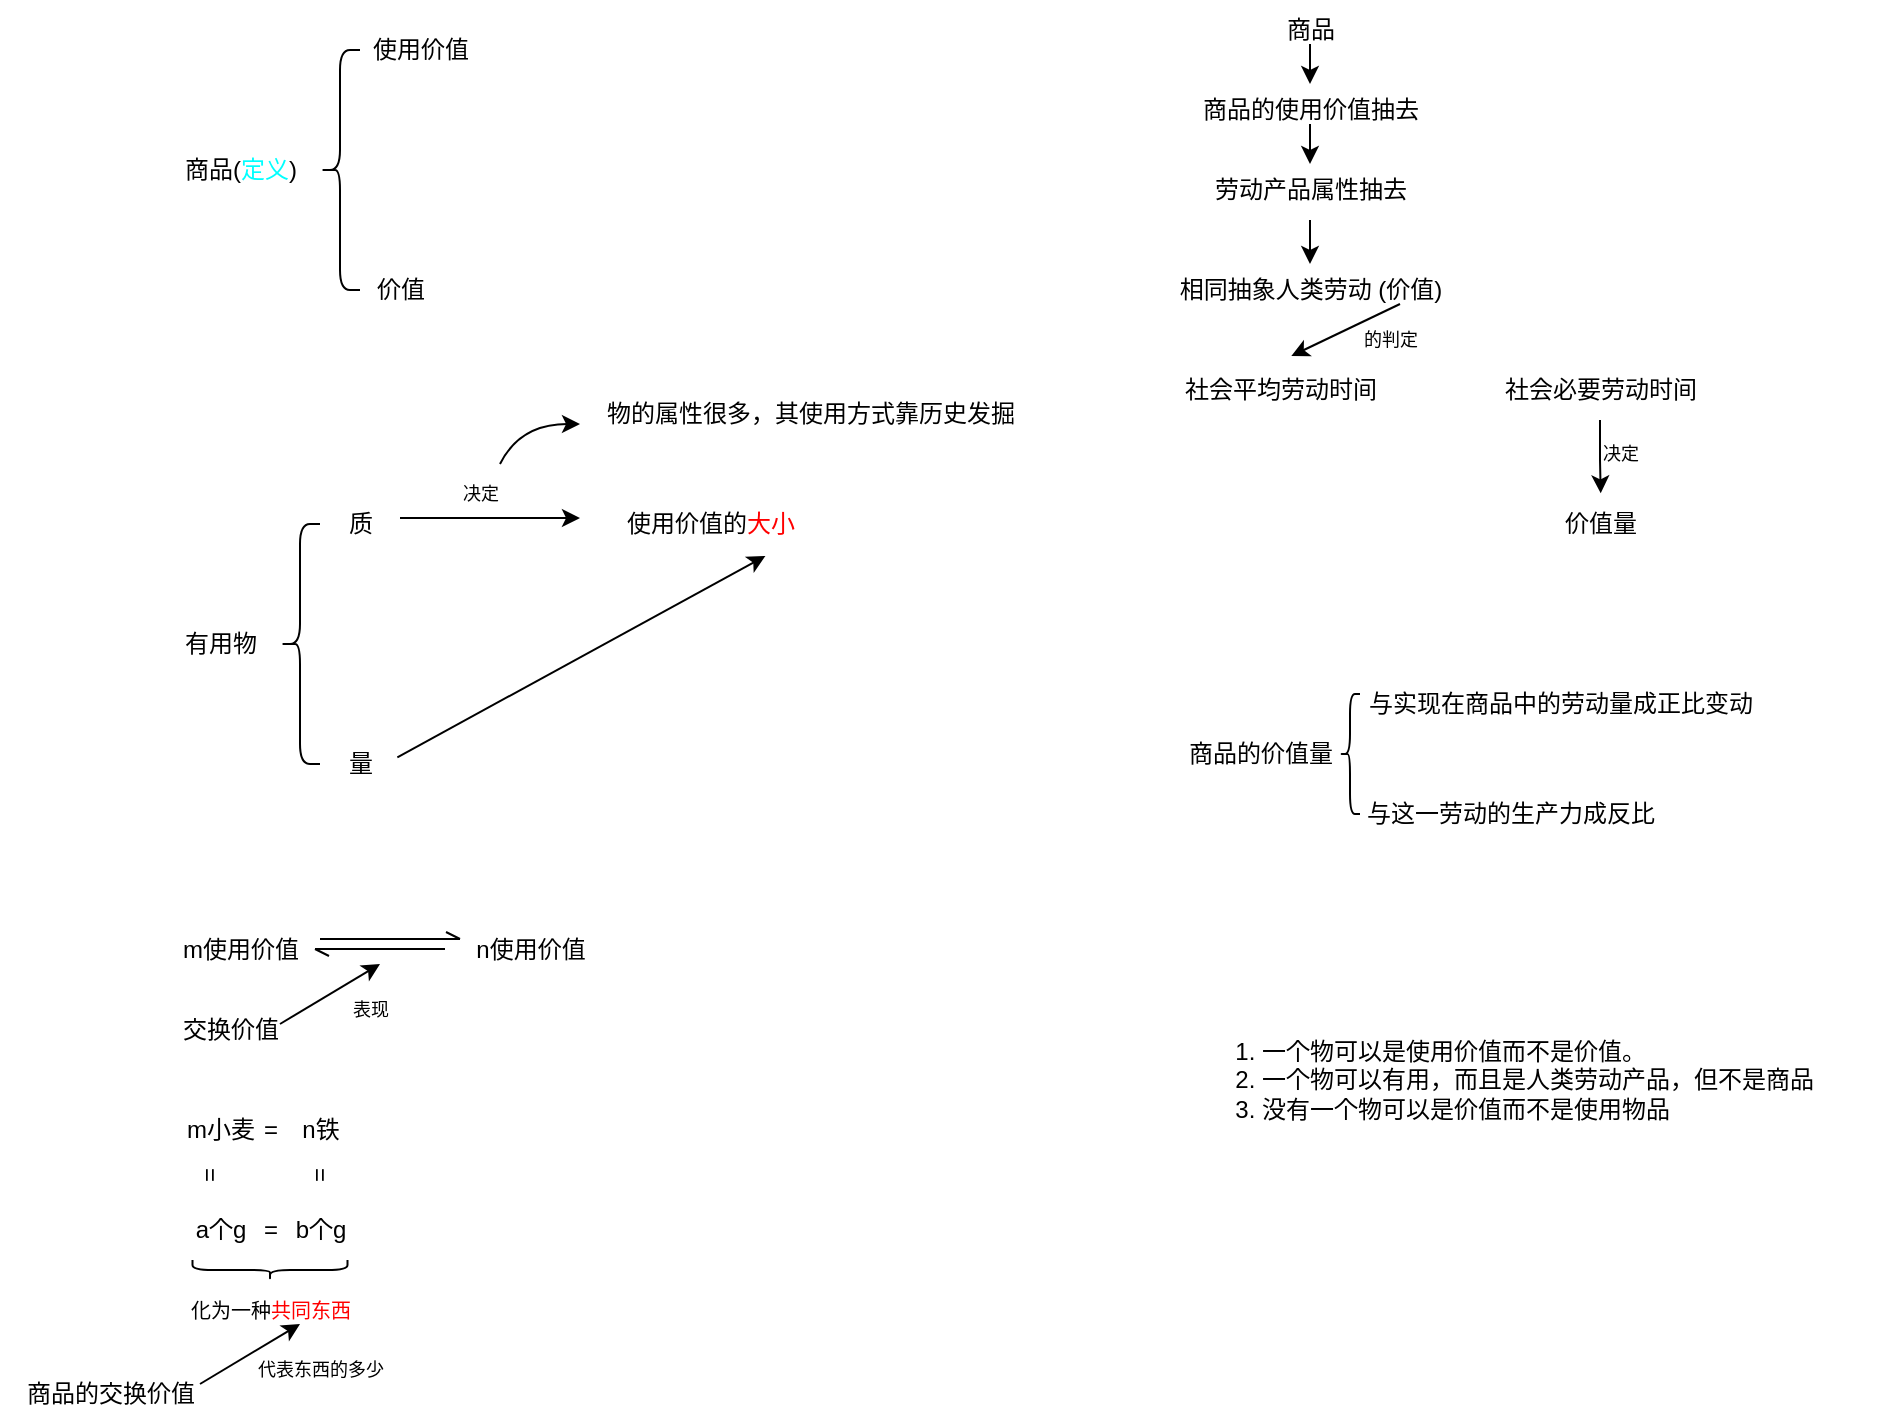 <mxfile version="28.1.2">
  <diagram name="第 1 页" id="5zXjG8tVK6sSPYv410bt">
    <mxGraphModel dx="2893" dy="1137" grid="1" gridSize="10" guides="1" tooltips="1" connect="1" arrows="1" fold="1" page="1" pageScale="1" pageWidth="827" pageHeight="1169" math="0" shadow="0">
      <root>
        <mxCell id="0" />
        <mxCell id="1" parent="0" />
        <UserObject label="商品(&lt;font style=&quot;color: rgb(0, 255, 255);&quot;&gt;定义&lt;/font&gt;)" tooltip="商品首先是一个外界的对象,一个靠自己的属性来满足人的某种需要的物" id="JpdCvypv59iybRY39wXH-1">
          <mxCell style="text;html=1;align=center;verticalAlign=middle;resizable=0;points=[];autosize=1;strokeColor=none;fillColor=none;" parent="1" vertex="1">
            <mxGeometry x="50" y="288" width="80" height="30" as="geometry" />
          </mxCell>
        </UserObject>
        <mxCell id="JpdCvypv59iybRY39wXH-2" value="" style="shape=curlyBracket;whiteSpace=wrap;html=1;rounded=1;labelPosition=left;verticalLabelPosition=middle;align=right;verticalAlign=middle;" parent="1" vertex="1">
          <mxGeometry x="130" y="243" width="20" height="120" as="geometry" />
        </mxCell>
        <UserObject label="使用价值" tooltip="决定于商品体的属性" id="JpdCvypv59iybRY39wXH-3">
          <mxCell style="text;html=1;align=center;verticalAlign=middle;resizable=0;points=[];autosize=1;strokeColor=none;fillColor=none;" parent="1" vertex="1">
            <mxGeometry x="145" y="228" width="70" height="30" as="geometry" />
          </mxCell>
        </UserObject>
        <mxCell id="JpdCvypv59iybRY39wXH-4" value="价值" style="text;html=1;align=center;verticalAlign=middle;resizable=0;points=[];autosize=1;strokeColor=none;fillColor=none;" parent="1" vertex="1">
          <mxGeometry x="145" y="348" width="50" height="30" as="geometry" />
        </mxCell>
        <mxCell id="ckyu920ah1OazrjmPnx2-1" value="有用物" style="text;html=1;align=center;verticalAlign=middle;resizable=0;points=[];autosize=1;strokeColor=none;fillColor=none;" parent="1" vertex="1">
          <mxGeometry x="50" y="525" width="60" height="30" as="geometry" />
        </mxCell>
        <mxCell id="ckyu920ah1OazrjmPnx2-2" value="" style="shape=curlyBracket;whiteSpace=wrap;html=1;rounded=1;labelPosition=left;verticalLabelPosition=middle;align=right;verticalAlign=middle;" parent="1" vertex="1">
          <mxGeometry x="110" y="480" width="20" height="120" as="geometry" />
        </mxCell>
        <mxCell id="ckyu920ah1OazrjmPnx2-3" value="质" style="text;html=1;align=center;verticalAlign=middle;resizable=0;points=[];autosize=1;strokeColor=none;fillColor=none;" parent="1" vertex="1">
          <mxGeometry x="130" y="465" width="40" height="30" as="geometry" />
        </mxCell>
        <mxCell id="ckyu920ah1OazrjmPnx2-4" value="量" style="text;html=1;align=center;verticalAlign=middle;resizable=0;points=[];autosize=1;strokeColor=none;fillColor=none;" parent="1" vertex="1">
          <mxGeometry x="130" y="585" width="40" height="30" as="geometry" />
        </mxCell>
        <mxCell id="ckyu920ah1OazrjmPnx2-5" value="" style="endArrow=classic;html=1;rounded=0;" parent="1" edge="1">
          <mxGeometry width="50" height="50" relative="1" as="geometry">
            <mxPoint x="170" y="477" as="sourcePoint" />
            <mxPoint x="260" y="477" as="targetPoint" />
          </mxGeometry>
        </mxCell>
        <mxCell id="ckyu920ah1OazrjmPnx2-6" value="决定" style="text;html=1;align=center;verticalAlign=middle;resizable=0;points=[];autosize=1;strokeColor=none;fillColor=none;fontSize=9;" parent="1" vertex="1">
          <mxGeometry x="190" y="455" width="40" height="20" as="geometry" />
        </mxCell>
        <mxCell id="ckyu920ah1OazrjmPnx2-7" value="使用价值的&lt;font style=&quot;color: rgb(255, 0, 0);&quot;&gt;大小&lt;/font&gt;" style="text;html=1;align=center;verticalAlign=middle;resizable=0;points=[];autosize=1;strokeColor=none;fillColor=none;" parent="1" vertex="1">
          <mxGeometry x="270" y="465" width="110" height="30" as="geometry" />
        </mxCell>
        <mxCell id="ckyu920ah1OazrjmPnx2-10" value="" style="endArrow=classic;html=1;rounded=0;jumpStyle=none;curved=1;" parent="1" edge="1">
          <mxGeometry width="50" height="50" relative="1" as="geometry">
            <mxPoint x="220" y="450" as="sourcePoint" />
            <mxPoint x="260" y="430" as="targetPoint" />
            <Array as="points">
              <mxPoint x="230" y="430" />
            </Array>
          </mxGeometry>
        </mxCell>
        <mxCell id="ckyu920ah1OazrjmPnx2-11" value="物的属性很多，其使用方式靠历史发掘" style="text;html=1;align=center;verticalAlign=middle;resizable=0;points=[];autosize=1;strokeColor=none;fillColor=none;" parent="1" vertex="1">
          <mxGeometry x="260" y="410" width="230" height="30" as="geometry" />
        </mxCell>
        <mxCell id="ckyu920ah1OazrjmPnx2-12" value="" style="endArrow=classic;html=1;rounded=0;entryX=0.752;entryY=1.033;entryDx=0;entryDy=0;entryPerimeter=0;exitX=0.967;exitY=0.389;exitDx=0;exitDy=0;exitPerimeter=0;" parent="1" source="ckyu920ah1OazrjmPnx2-4" target="ckyu920ah1OazrjmPnx2-7" edge="1">
          <mxGeometry width="50" height="50" relative="1" as="geometry">
            <mxPoint x="168" y="600" as="sourcePoint" />
            <mxPoint x="220" y="550" as="targetPoint" />
          </mxGeometry>
        </mxCell>
        <mxCell id="ckyu920ah1OazrjmPnx2-13" value="m使用价值" style="text;html=1;align=center;verticalAlign=middle;resizable=0;points=[];autosize=1;strokeColor=none;fillColor=none;" parent="1" vertex="1">
          <mxGeometry x="50" y="678" width="80" height="30" as="geometry" />
        </mxCell>
        <mxCell id="ckyu920ah1OazrjmPnx2-16" value="" style="endArrow=openAsync;html=1;rounded=0;endFill=0;" parent="1" edge="1">
          <mxGeometry width="50" height="50" relative="1" as="geometry">
            <mxPoint x="130" y="687.5" as="sourcePoint" />
            <mxPoint x="200" y="687.5" as="targetPoint" />
          </mxGeometry>
        </mxCell>
        <mxCell id="ckyu920ah1OazrjmPnx2-17" value="" style="endArrow=openAsync;html=1;rounded=0;endFill=0;" parent="1" edge="1">
          <mxGeometry width="50" height="50" relative="1" as="geometry">
            <mxPoint x="192.5" y="692.5" as="sourcePoint" />
            <mxPoint x="127.5" y="692.5" as="targetPoint" />
          </mxGeometry>
        </mxCell>
        <mxCell id="ckyu920ah1OazrjmPnx2-18" value="n使用价值" style="text;html=1;align=center;verticalAlign=middle;resizable=0;points=[];autosize=1;strokeColor=none;fillColor=none;" parent="1" vertex="1">
          <mxGeometry x="195" y="678" width="80" height="30" as="geometry" />
        </mxCell>
        <mxCell id="ckyu920ah1OazrjmPnx2-19" value="交换价值" style="text;html=1;align=center;verticalAlign=middle;resizable=0;points=[];autosize=1;strokeColor=none;fillColor=none;" parent="1" vertex="1">
          <mxGeometry x="50" y="718" width="70" height="30" as="geometry" />
        </mxCell>
        <mxCell id="ckyu920ah1OazrjmPnx2-20" value="" style="endArrow=classic;html=1;rounded=0;" parent="1" edge="1">
          <mxGeometry width="50" height="50" relative="1" as="geometry">
            <mxPoint x="110" y="730" as="sourcePoint" />
            <mxPoint x="160" y="700" as="targetPoint" />
          </mxGeometry>
        </mxCell>
        <mxCell id="ckyu920ah1OazrjmPnx2-22" value="表现" style="text;html=1;align=center;verticalAlign=middle;resizable=0;points=[];autosize=1;strokeColor=none;fillColor=none;fontSize=9;" parent="1" vertex="1">
          <mxGeometry x="135" y="713" width="40" height="20" as="geometry" />
        </mxCell>
        <mxCell id="ckyu920ah1OazrjmPnx2-23" value="m小麦" style="text;html=1;align=center;verticalAlign=middle;resizable=0;points=[];autosize=1;strokeColor=none;fillColor=none;" parent="1" vertex="1">
          <mxGeometry x="50" y="768" width="60" height="30" as="geometry" />
        </mxCell>
        <mxCell id="ckyu920ah1OazrjmPnx2-24" value="=" style="text;html=1;align=center;verticalAlign=middle;resizable=0;points=[];autosize=1;strokeColor=none;fillColor=none;" parent="1" vertex="1">
          <mxGeometry x="90" y="768" width="30" height="30" as="geometry" />
        </mxCell>
        <mxCell id="ckyu920ah1OazrjmPnx2-25" value="n铁" style="text;html=1;align=center;verticalAlign=middle;resizable=0;points=[];autosize=1;strokeColor=none;fillColor=none;" parent="1" vertex="1">
          <mxGeometry x="110" y="768" width="40" height="30" as="geometry" />
        </mxCell>
        <mxCell id="ckyu920ah1OazrjmPnx2-26" value="=" style="text;html=1;align=center;verticalAlign=middle;resizable=0;points=[];autosize=1;strokeColor=none;fillColor=none;rotation=90;" parent="1" vertex="1">
          <mxGeometry x="60" y="790" width="30" height="30" as="geometry" />
        </mxCell>
        <mxCell id="ckyu920ah1OazrjmPnx2-27" value="=" style="text;html=1;align=center;verticalAlign=middle;resizable=0;points=[];autosize=1;strokeColor=none;fillColor=none;rotation=90;" parent="1" vertex="1">
          <mxGeometry x="115" y="790" width="30" height="30" as="geometry" />
        </mxCell>
        <mxCell id="ckyu920ah1OazrjmPnx2-28" value="a个g" style="text;html=1;align=center;verticalAlign=middle;resizable=0;points=[];autosize=1;strokeColor=none;fillColor=none;" parent="1" vertex="1">
          <mxGeometry x="55" y="818" width="50" height="30" as="geometry" />
        </mxCell>
        <mxCell id="ckyu920ah1OazrjmPnx2-29" value="=" style="text;html=1;align=center;verticalAlign=middle;resizable=0;points=[];autosize=1;strokeColor=none;fillColor=none;" parent="1" vertex="1">
          <mxGeometry x="90" y="818" width="30" height="30" as="geometry" />
        </mxCell>
        <mxCell id="ckyu920ah1OazrjmPnx2-30" value="b个g" style="text;html=1;align=center;verticalAlign=middle;resizable=0;points=[];autosize=1;strokeColor=none;fillColor=none;" parent="1" vertex="1">
          <mxGeometry x="105" y="818" width="50" height="30" as="geometry" />
        </mxCell>
        <mxCell id="ckyu920ah1OazrjmPnx2-32" value="" style="shape=curlyBracket;whiteSpace=wrap;html=1;rounded=1;flipH=1;labelPosition=right;verticalLabelPosition=middle;align=left;verticalAlign=middle;direction=north;" parent="1" vertex="1">
          <mxGeometry x="66.25" y="848" width="77.5" height="10" as="geometry" />
        </mxCell>
        <mxCell id="ckyu920ah1OazrjmPnx2-33" value="化为一种&lt;font style=&quot;color: rgb(255, 0, 0);&quot;&gt;共同东西&lt;/font&gt;" style="text;html=1;align=center;verticalAlign=middle;resizable=0;points=[];autosize=1;strokeColor=none;fillColor=none;fontSize=10;" parent="1" vertex="1">
          <mxGeometry x="55" y="858" width="100" height="30" as="geometry" />
        </mxCell>
        <mxCell id="ckyu920ah1OazrjmPnx2-34" value="商品的交换价值" style="text;html=1;align=center;verticalAlign=middle;resizable=0;points=[];autosize=1;strokeColor=none;fillColor=none;" parent="1" vertex="1">
          <mxGeometry x="-30" y="900" width="110" height="30" as="geometry" />
        </mxCell>
        <mxCell id="ckyu920ah1OazrjmPnx2-35" value="" style="endArrow=classic;html=1;rounded=0;" parent="1" edge="1">
          <mxGeometry width="50" height="50" relative="1" as="geometry">
            <mxPoint x="70" y="910" as="sourcePoint" />
            <mxPoint x="120" y="880" as="targetPoint" />
          </mxGeometry>
        </mxCell>
        <mxCell id="ckyu920ah1OazrjmPnx2-36" value="代表东西的多少" style="text;html=1;align=center;verticalAlign=middle;resizable=0;points=[];autosize=1;strokeColor=none;fillColor=none;fontSize=9;" parent="1" vertex="1">
          <mxGeometry x="85" y="893" width="90" height="20" as="geometry" />
        </mxCell>
        <mxCell id="ckyu920ah1OazrjmPnx2-37" value="商品" style="text;html=1;align=center;verticalAlign=middle;resizable=0;points=[];autosize=1;strokeColor=none;fillColor=none;" parent="1" vertex="1">
          <mxGeometry x="600" y="218" width="50" height="30" as="geometry" />
        </mxCell>
        <mxCell id="ckyu920ah1OazrjmPnx2-38" value="" style="endArrow=classic;html=1;rounded=0;" parent="1" edge="1">
          <mxGeometry width="50" height="50" relative="1" as="geometry">
            <mxPoint x="625" y="240" as="sourcePoint" />
            <mxPoint x="625" y="260" as="targetPoint" />
          </mxGeometry>
        </mxCell>
        <mxCell id="ckyu920ah1OazrjmPnx2-39" value="商品的使用价值抽去" style="text;html=1;align=center;verticalAlign=middle;resizable=0;points=[];autosize=1;strokeColor=none;fillColor=none;" parent="1" vertex="1">
          <mxGeometry x="560" y="258" width="130" height="30" as="geometry" />
        </mxCell>
        <mxCell id="ckyu920ah1OazrjmPnx2-41" value="" style="endArrow=classic;html=1;rounded=0;" parent="1" edge="1">
          <mxGeometry width="50" height="50" relative="1" as="geometry">
            <mxPoint x="625" y="290" as="sourcePoint" />
            <mxPoint x="625" y="290" as="targetPoint" />
          </mxGeometry>
        </mxCell>
        <mxCell id="ckyu920ah1OazrjmPnx2-42" value="" style="endArrow=classic;html=1;rounded=0;exitX=0.5;exitY=0.733;exitDx=0;exitDy=0;exitPerimeter=0;" parent="1" source="ckyu920ah1OazrjmPnx2-39" edge="1">
          <mxGeometry width="50" height="50" relative="1" as="geometry">
            <mxPoint x="625" y="290" as="sourcePoint" />
            <mxPoint x="625" y="300" as="targetPoint" />
          </mxGeometry>
        </mxCell>
        <mxCell id="ckyu920ah1OazrjmPnx2-43" value="劳动产品属性抽去" style="text;html=1;align=center;verticalAlign=middle;resizable=0;points=[];autosize=1;strokeColor=none;fillColor=none;" parent="1" vertex="1">
          <mxGeometry x="565" y="298" width="120" height="30" as="geometry" />
        </mxCell>
        <mxCell id="ckyu920ah1OazrjmPnx2-44" value="" style="endArrow=classic;html=1;rounded=0;" parent="1" source="ckyu920ah1OazrjmPnx2-43" edge="1">
          <mxGeometry width="50" height="50" relative="1" as="geometry">
            <mxPoint x="625" y="330" as="sourcePoint" />
            <mxPoint x="625" y="350" as="targetPoint" />
          </mxGeometry>
        </mxCell>
        <mxCell id="ckyu920ah1OazrjmPnx2-45" value="相同抽象人类劳动 (价值)" style="text;html=1;align=center;verticalAlign=middle;resizable=0;points=[];autosize=1;strokeColor=none;fillColor=none;" parent="1" vertex="1">
          <mxGeometry x="550" y="348" width="150" height="30" as="geometry" />
        </mxCell>
        <mxCell id="ckyu920ah1OazrjmPnx2-50" value="社会平均劳动时间" style="text;html=1;align=center;verticalAlign=middle;resizable=0;points=[];autosize=1;strokeColor=none;fillColor=none;" parent="1" vertex="1">
          <mxGeometry x="550" y="398" width="120" height="30" as="geometry" />
        </mxCell>
        <mxCell id="ckyu920ah1OazrjmPnx2-52" value="" style="endArrow=classic;html=1;rounded=0;entryX=0.547;entryY=-0.067;entryDx=0;entryDy=0;entryPerimeter=0;" parent="1" target="ckyu920ah1OazrjmPnx2-50" edge="1">
          <mxGeometry width="50" height="50" relative="1" as="geometry">
            <mxPoint x="670" y="370" as="sourcePoint" />
            <mxPoint x="730" y="320" as="targetPoint" />
          </mxGeometry>
        </mxCell>
        <mxCell id="ckyu920ah1OazrjmPnx2-53" value="的判定" style="text;html=1;align=center;verticalAlign=middle;resizable=0;points=[];autosize=1;strokeColor=none;fillColor=none;fontSize=9;" parent="1" vertex="1">
          <mxGeometry x="640" y="378" width="50" height="20" as="geometry" />
        </mxCell>
        <mxCell id="ckyu920ah1OazrjmPnx2-54" value="社会必要劳动时间" style="text;html=1;align=center;verticalAlign=middle;resizable=0;points=[];autosize=1;strokeColor=none;fillColor=none;" parent="1" vertex="1">
          <mxGeometry x="710" y="398" width="120" height="30" as="geometry" />
        </mxCell>
        <mxCell id="ckyu920ah1OazrjmPnx2-55" value="价值量" style="text;html=1;align=center;verticalAlign=middle;resizable=0;points=[];autosize=1;strokeColor=none;fillColor=none;" parent="1" vertex="1">
          <mxGeometry x="740" y="465" width="60" height="30" as="geometry" />
        </mxCell>
        <mxCell id="ckyu920ah1OazrjmPnx2-56" style="edgeStyle=orthogonalEdgeStyle;rounded=0;orthogonalLoop=1;jettySize=auto;html=1;entryX=0.506;entryY=-0.011;entryDx=0;entryDy=0;entryPerimeter=0;" parent="1" source="ckyu920ah1OazrjmPnx2-54" target="ckyu920ah1OazrjmPnx2-55" edge="1">
          <mxGeometry relative="1" as="geometry" />
        </mxCell>
        <mxCell id="ckyu920ah1OazrjmPnx2-57" value="决定" style="text;html=1;align=center;verticalAlign=middle;resizable=0;points=[];autosize=1;strokeColor=none;fillColor=none;fontSize=9;" parent="1" vertex="1">
          <mxGeometry x="760" y="435" width="40" height="20" as="geometry" />
        </mxCell>
        <mxCell id="ckyu920ah1OazrjmPnx2-58" value="商品的价值量" style="text;html=1;align=center;verticalAlign=middle;resizable=0;points=[];autosize=1;strokeColor=none;fillColor=none;" parent="1" vertex="1">
          <mxGeometry x="550" y="580" width="100" height="30" as="geometry" />
        </mxCell>
        <mxCell id="ckyu920ah1OazrjmPnx2-59" value="" style="shape=curlyBracket;whiteSpace=wrap;html=1;rounded=1;labelPosition=left;verticalLabelPosition=middle;align=right;verticalAlign=middle;" parent="1" vertex="1">
          <mxGeometry x="640" y="565" width="10" height="60" as="geometry" />
        </mxCell>
        <mxCell id="ckyu920ah1OazrjmPnx2-60" value="与实现在商品中的劳动量成正比变动" style="text;html=1;align=center;verticalAlign=middle;resizable=0;points=[];autosize=1;strokeColor=none;fillColor=none;" parent="1" vertex="1">
          <mxGeometry x="640" y="555" width="220" height="30" as="geometry" />
        </mxCell>
        <mxCell id="ckyu920ah1OazrjmPnx2-61" value="与这一劳动的生产力成反比" style="text;html=1;align=center;verticalAlign=middle;resizable=0;points=[];autosize=1;strokeColor=none;fillColor=none;" parent="1" vertex="1">
          <mxGeometry x="640" y="610" width="170" height="30" as="geometry" />
        </mxCell>
        <object label="&lt;ol&gt;&lt;li&gt;一个物可以是使用价值而不是价值。&lt;/li&gt;&lt;li&gt;一个物可以有用，而且是人类劳动产品，但不是商品&lt;/li&gt;&lt;li&gt;没有一个物可以是价值而不是使用物品&lt;/li&gt;&lt;/ol&gt;" first="在这个物不是以劳动为中介对别人有用的情况下就是这样。例如空气" second="谁用自己的产品来满足自己的需求，他生产的虽然是使用价值，但不是商品。要生产商品，他不仅要生产使用价值，而且要为别人生产使用价值，即生产社会的使用价值" id="88BDT4Vo-o4Nhp33Y335-7">
          <mxCell style="text;strokeColor=none;fillColor=none;html=1;whiteSpace=wrap;verticalAlign=middle;overflow=hidden;" vertex="1" parent="1">
            <mxGeometry x="559" y="718" width="361" height="80" as="geometry" />
          </mxCell>
        </object>
      </root>
    </mxGraphModel>
  </diagram>
</mxfile>
